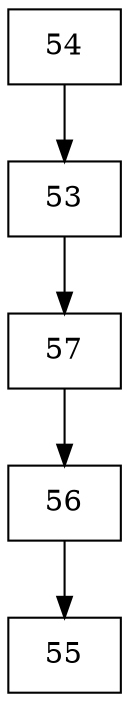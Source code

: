 digraph G {
  node [shape=record];
  node0 [label="{54}"];
  node0 -> node1;
  node1 [label="{53}"];
  node1 -> node2;
  node2 [label="{57}"];
  node2 -> node3;
  node3 [label="{56}"];
  node3 -> node4;
  node4 [label="{55}"];
}
